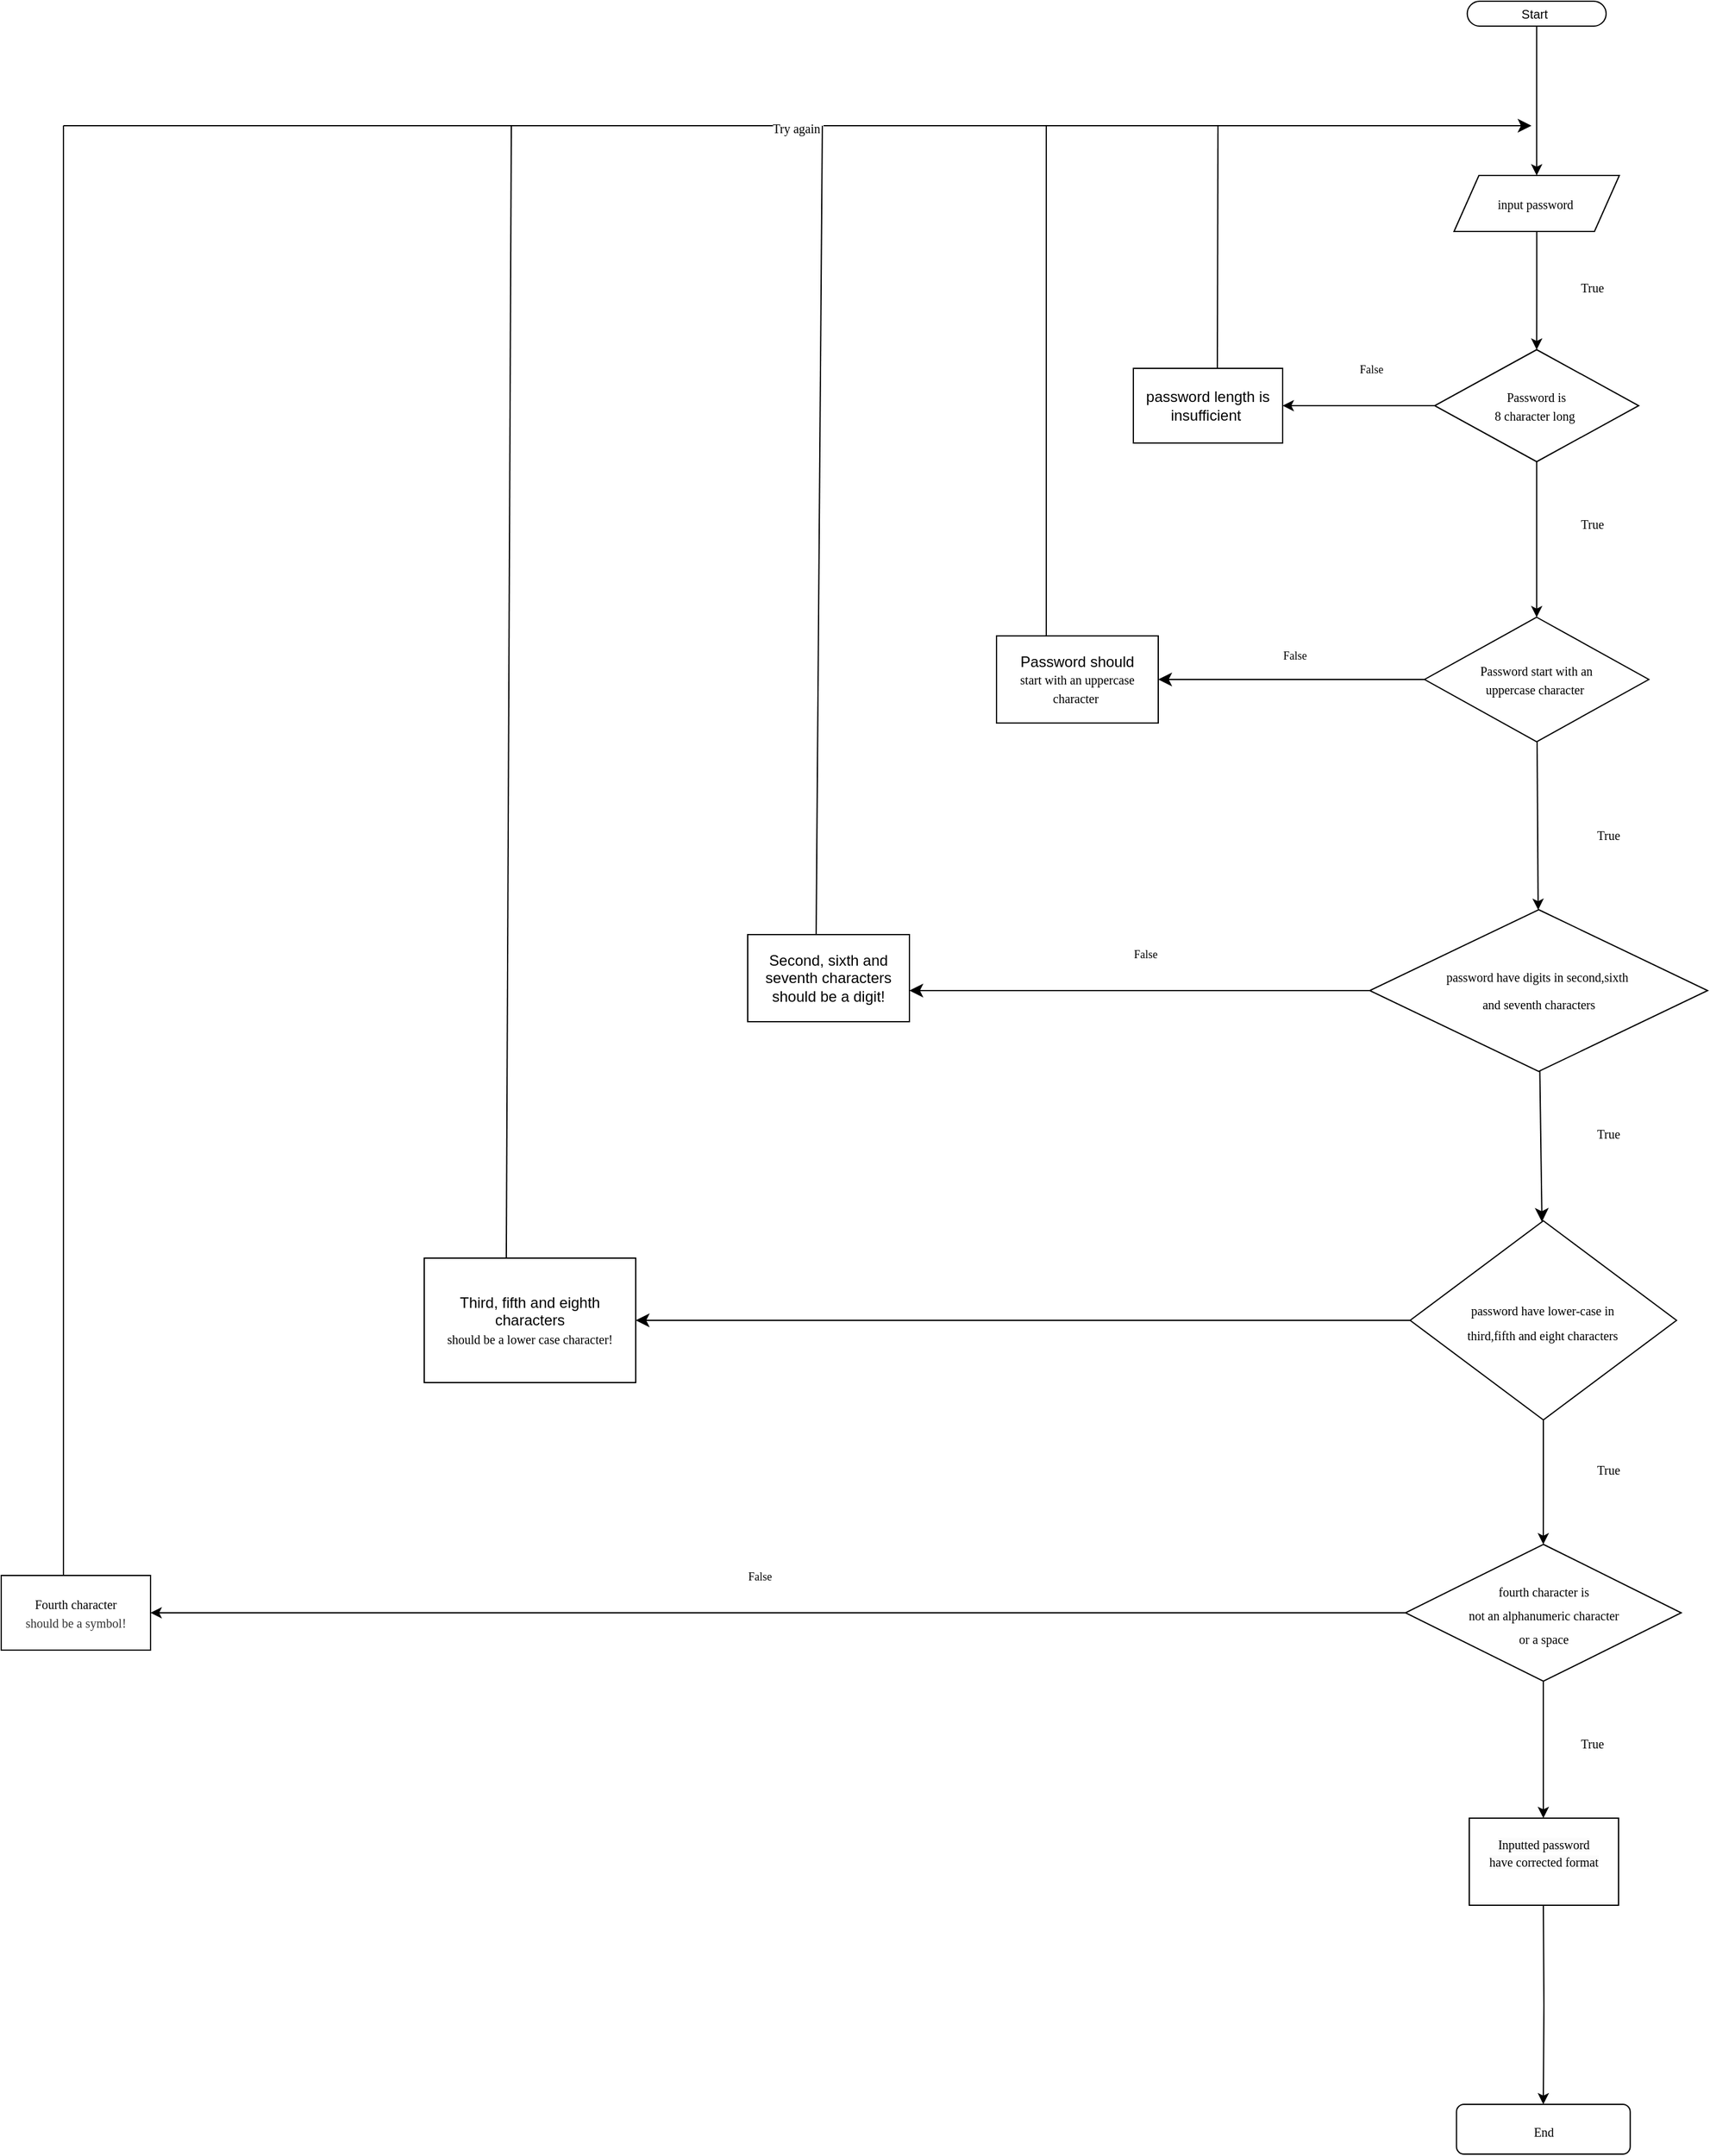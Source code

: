 <mxfile version="22.1.4" type="device">
  <diagram id="C5RBs43oDa-KdzZeNtuy" name="Page-1">
    <mxGraphModel dx="2088" dy="1857" grid="1" gridSize="10" guides="1" tooltips="1" connect="1" arrows="1" fold="1" page="1" pageScale="1" pageWidth="827" pageHeight="1169" math="0" shadow="0">
      <root>
        <mxCell id="WIyWlLk6GJQsqaUBKTNV-0" />
        <mxCell id="WIyWlLk6GJQsqaUBKTNV-1" parent="WIyWlLk6GJQsqaUBKTNV-0" />
        <mxCell id="abMUwN_Zb3a9TSYyO4AE-7" style="edgeStyle=none;rounded=0;orthogonalLoop=1;jettySize=auto;html=1;" parent="WIyWlLk6GJQsqaUBKTNV-1" source="abMUwN_Zb3a9TSYyO4AE-1" target="abMUwN_Zb3a9TSYyO4AE-4" edge="1">
          <mxGeometry relative="1" as="geometry" />
        </mxCell>
        <mxCell id="abMUwN_Zb3a9TSYyO4AE-1" value="&lt;font style=&quot;font-size: 10px;&quot;&gt;Start&amp;nbsp;&lt;/font&gt;" style="rounded=1;whiteSpace=wrap;html=1;arcSize=50;" parent="WIyWlLk6GJQsqaUBKTNV-1" vertex="1">
          <mxGeometry x="368.37" y="-10" width="111.63" height="20" as="geometry" />
        </mxCell>
        <mxCell id="LsEIN3Geg6lh48MCItLw-24" style="edgeStyle=orthogonalEdgeStyle;rounded=0;orthogonalLoop=1;jettySize=auto;html=1;entryX=0.5;entryY=0;entryDx=0;entryDy=0;" parent="WIyWlLk6GJQsqaUBKTNV-1" source="abMUwN_Zb3a9TSYyO4AE-4" target="abMUwN_Zb3a9TSYyO4AE-8" edge="1">
          <mxGeometry relative="1" as="geometry" />
        </mxCell>
        <mxCell id="abMUwN_Zb3a9TSYyO4AE-4" value="&lt;font face=&quot;Verdana&quot; style=&quot;font-size: 10px;&quot;&gt;input password&amp;nbsp;&lt;/font&gt;" style="shape=parallelogram;perimeter=parallelogramPerimeter;whiteSpace=wrap;html=1;fixedSize=1;" parent="WIyWlLk6GJQsqaUBKTNV-1" vertex="1">
          <mxGeometry x="357.75" y="130" width="132.88" height="45" as="geometry" />
        </mxCell>
        <mxCell id="abMUwN_Zb3a9TSYyO4AE-12" value="" style="edgeStyle=none;rounded=0;orthogonalLoop=1;jettySize=auto;html=1;entryX=1;entryY=0.5;entryDx=0;entryDy=0;exitX=0;exitY=0.5;exitDx=0;exitDy=0;" parent="WIyWlLk6GJQsqaUBKTNV-1" source="abMUwN_Zb3a9TSYyO4AE-8" target="4LQaLJ94rjxRlNRH58tf-0" edge="1">
          <mxGeometry relative="1" as="geometry">
            <mxPoint x="225" y="315" as="targetPoint" />
          </mxGeometry>
        </mxCell>
        <mxCell id="abMUwN_Zb3a9TSYyO4AE-14" value="" style="edgeStyle=none;rounded=0;orthogonalLoop=1;jettySize=auto;html=1;" parent="WIyWlLk6GJQsqaUBKTNV-1" source="abMUwN_Zb3a9TSYyO4AE-8" target="abMUwN_Zb3a9TSYyO4AE-13" edge="1">
          <mxGeometry relative="1" as="geometry" />
        </mxCell>
        <mxCell id="abMUwN_Zb3a9TSYyO4AE-8" value="&lt;font face=&quot;Verdana&quot; style=&quot;font-size: 10px;&quot;&gt;Password is&lt;br&gt;8 character long&amp;nbsp;&lt;/font&gt;" style="rhombus;whiteSpace=wrap;html=1;" parent="WIyWlLk6GJQsqaUBKTNV-1" vertex="1">
          <mxGeometry x="342.19" y="270" width="164" height="90" as="geometry" />
        </mxCell>
        <mxCell id="abMUwN_Zb3a9TSYyO4AE-16" value="" style="edgeStyle=none;rounded=0;orthogonalLoop=1;jettySize=auto;html=1;" parent="WIyWlLk6GJQsqaUBKTNV-1" source="abMUwN_Zb3a9TSYyO4AE-13" target="abMUwN_Zb3a9TSYyO4AE-15" edge="1">
          <mxGeometry relative="1" as="geometry" />
        </mxCell>
        <mxCell id="rjQVbrPYFhZNAYdut8-5-28" value="" style="edgeStyle=none;curved=1;rounded=0;orthogonalLoop=1;jettySize=auto;html=1;fontSize=12;startSize=8;endSize=8;" parent="WIyWlLk6GJQsqaUBKTNV-1" source="abMUwN_Zb3a9TSYyO4AE-13" edge="1">
          <mxGeometry relative="1" as="geometry">
            <mxPoint x="120" y="535" as="targetPoint" />
          </mxGeometry>
        </mxCell>
        <mxCell id="abMUwN_Zb3a9TSYyO4AE-13" value="&lt;font face=&quot;Verdana&quot; style=&quot;font-size: 10px;&quot;&gt;Password start with an&lt;br&gt;uppercase character&amp;nbsp;&lt;/font&gt;" style="rhombus;whiteSpace=wrap;html=1;" parent="WIyWlLk6GJQsqaUBKTNV-1" vertex="1">
          <mxGeometry x="334.07" y="485" width="180.25" height="100" as="geometry" />
        </mxCell>
        <mxCell id="rjQVbrPYFhZNAYdut8-5-17" value="" style="edgeStyle=none;curved=1;rounded=0;orthogonalLoop=1;jettySize=auto;html=1;fontSize=12;startSize=8;endSize=8;" parent="WIyWlLk6GJQsqaUBKTNV-1" source="abMUwN_Zb3a9TSYyO4AE-15" edge="1">
          <mxGeometry relative="1" as="geometry">
            <mxPoint x="-80" y="785" as="targetPoint" />
          </mxGeometry>
        </mxCell>
        <mxCell id="rjQVbrPYFhZNAYdut8-5-19" value="" style="edgeStyle=none;curved=1;rounded=0;orthogonalLoop=1;jettySize=auto;html=1;fontSize=12;startSize=8;endSize=8;" parent="WIyWlLk6GJQsqaUBKTNV-1" source="abMUwN_Zb3a9TSYyO4AE-15" target="rjQVbrPYFhZNAYdut8-5-18" edge="1">
          <mxGeometry relative="1" as="geometry" />
        </mxCell>
        <mxCell id="abMUwN_Zb3a9TSYyO4AE-15" value="&lt;p style=&quot;font-size: 10px;&quot; class=&quot;MsoNormal&quot;&gt;&lt;font style=&quot;font-size: 10px;&quot; face=&quot;Verdana&quot;&gt;password have digits in second,sixth&amp;nbsp;&lt;/font&gt;&lt;/p&gt;&lt;p style=&quot;font-size: 10px;&quot; class=&quot;MsoNormal&quot;&gt;&lt;font style=&quot;font-size: 10px;&quot; face=&quot;Verdana&quot;&gt;and&amp;nbsp;&lt;span style=&quot;background-color: initial;&quot;&gt;seventh &lt;/span&gt;&lt;span style=&quot;background-color: initial;&quot;&gt;characters&lt;/span&gt;&lt;/font&gt;&lt;/p&gt;" style="rhombus;whiteSpace=wrap;html=1;" parent="WIyWlLk6GJQsqaUBKTNV-1" vertex="1">
          <mxGeometry x="290" y="720" width="271.59" height="130" as="geometry" />
        </mxCell>
        <mxCell id="rjQVbrPYFhZNAYdut8-5-5" value="" style="endArrow=none;html=1;rounded=0;fontSize=12;startSize=8;endSize=8;curved=1;exitX=0.5;exitY=0;exitDx=0;exitDy=0;" parent="WIyWlLk6GJQsqaUBKTNV-1" edge="1">
          <mxGeometry width="50" height="50" relative="1" as="geometry">
            <mxPoint x="167.5" y="287.5" as="sourcePoint" />
            <mxPoint x="168" y="90" as="targetPoint" />
          </mxGeometry>
        </mxCell>
        <mxCell id="rjQVbrPYFhZNAYdut8-5-7" value="" style="endArrow=classic;html=1;rounded=0;fontSize=12;startSize=8;endSize=8;curved=1;" parent="WIyWlLk6GJQsqaUBKTNV-1" edge="1">
          <mxGeometry relative="1" as="geometry">
            <mxPoint x="-760" y="90" as="sourcePoint" />
            <mxPoint x="420" y="90" as="targetPoint" />
          </mxGeometry>
        </mxCell>
        <mxCell id="rjQVbrPYFhZNAYdut8-5-8" value="&lt;font face=&quot;Verdana&quot; style=&quot;font-size: 10px;&quot;&gt;Try again&amp;nbsp;&lt;/font&gt;" style="edgeLabel;resizable=0;html=1;align=center;verticalAlign=middle;fontSize=16;" parent="rjQVbrPYFhZNAYdut8-5-7" connectable="0" vertex="1">
          <mxGeometry relative="1" as="geometry" />
        </mxCell>
        <mxCell id="rjQVbrPYFhZNAYdut8-5-25" value="" style="edgeStyle=none;curved=1;rounded=0;orthogonalLoop=1;jettySize=auto;html=1;fontSize=12;startSize=8;endSize=8;entryX=1;entryY=0.5;entryDx=0;entryDy=0;" parent="WIyWlLk6GJQsqaUBKTNV-1" source="rjQVbrPYFhZNAYdut8-5-18" target="4LQaLJ94rjxRlNRH58tf-4" edge="1">
          <mxGeometry relative="1" as="geometry">
            <mxPoint x="-297.5" y="1050" as="targetPoint" />
          </mxGeometry>
        </mxCell>
        <mxCell id="LsEIN3Geg6lh48MCItLw-13" value="" style="edgeStyle=orthogonalEdgeStyle;rounded=0;orthogonalLoop=1;jettySize=auto;html=1;" parent="WIyWlLk6GJQsqaUBKTNV-1" source="rjQVbrPYFhZNAYdut8-5-18" target="LsEIN3Geg6lh48MCItLw-12" edge="1">
          <mxGeometry relative="1" as="geometry" />
        </mxCell>
        <mxCell id="rjQVbrPYFhZNAYdut8-5-18" value="&lt;font face=&quot;Verdana&quot; style=&quot;font-size: 10px;&quot;&gt;password have lower-case in &lt;br&gt;third,fifth and eight characters&lt;/font&gt;" style="rhombus;whiteSpace=wrap;html=1;fontSize=16;" parent="WIyWlLk6GJQsqaUBKTNV-1" vertex="1">
          <mxGeometry x="322.49" y="970" width="214.12" height="160" as="geometry" />
        </mxCell>
        <mxCell id="LsEIN3Geg6lh48MCItLw-25" style="edgeStyle=orthogonalEdgeStyle;rounded=0;orthogonalLoop=1;jettySize=auto;html=1;" parent="WIyWlLk6GJQsqaUBKTNV-1" target="rjQVbrPYFhZNAYdut8-5-36" edge="1">
          <mxGeometry relative="1" as="geometry">
            <mxPoint x="429.538" y="1520" as="sourcePoint" />
          </mxGeometry>
        </mxCell>
        <mxCell id="rjQVbrPYFhZNAYdut8-5-23" value="" style="endArrow=none;html=1;rounded=0;fontSize=12;startSize=8;endSize=8;curved=1;entryX=0.5;entryY=0;entryDx=0;entryDy=0;" parent="WIyWlLk6GJQsqaUBKTNV-1" edge="1">
          <mxGeometry width="50" height="50" relative="1" as="geometry">
            <mxPoint x="-150" y="90" as="sourcePoint" />
            <mxPoint x="-155" y="742.5" as="targetPoint" />
          </mxGeometry>
        </mxCell>
        <mxCell id="rjQVbrPYFhZNAYdut8-5-26" value="" style="endArrow=none;html=1;rounded=0;fontSize=12;startSize=8;endSize=8;curved=1;exitX=0.388;exitY=0.01;exitDx=0;exitDy=0;exitPerimeter=0;" parent="WIyWlLk6GJQsqaUBKTNV-1" source="4LQaLJ94rjxRlNRH58tf-4" edge="1">
          <mxGeometry width="50" height="50" relative="1" as="geometry">
            <mxPoint x="-403.75" y="995" as="sourcePoint" />
            <mxPoint x="-400" y="90" as="targetPoint" />
          </mxGeometry>
        </mxCell>
        <mxCell id="rjQVbrPYFhZNAYdut8-5-31" value="&lt;font face=&quot;Verdana&quot; style=&quot;font-size: 10px;&quot;&gt;True&lt;/font&gt;" style="text;html=1;strokeColor=none;fillColor=none;align=center;verticalAlign=middle;whiteSpace=wrap;rounded=0;" parent="WIyWlLk6GJQsqaUBKTNV-1" vertex="1">
          <mxGeometry x="414" y="1360" width="110" height="60" as="geometry" />
        </mxCell>
        <mxCell id="rjQVbrPYFhZNAYdut8-5-36" value="&lt;font face=&quot;Verdana&quot; style=&quot;font-size: 10px;&quot;&gt;End&lt;/font&gt;" style="rounded=1;whiteSpace=wrap;html=1;fontSize=16;" parent="WIyWlLk6GJQsqaUBKTNV-1" vertex="1">
          <mxGeometry x="359.74" y="1680" width="139.62" height="40" as="geometry" />
        </mxCell>
        <mxCell id="LsEIN3Geg6lh48MCItLw-14" style="edgeStyle=orthogonalEdgeStyle;rounded=0;orthogonalLoop=1;jettySize=auto;html=1;entryX=1;entryY=0.5;entryDx=0;entryDy=0;" parent="WIyWlLk6GJQsqaUBKTNV-1" source="LsEIN3Geg6lh48MCItLw-12" edge="1">
          <mxGeometry relative="1" as="geometry">
            <mxPoint x="-690" y="1285" as="targetPoint" />
          </mxGeometry>
        </mxCell>
        <mxCell id="LsEIN3Geg6lh48MCItLw-19" style="edgeStyle=orthogonalEdgeStyle;rounded=0;orthogonalLoop=1;jettySize=auto;html=1;entryX=0.5;entryY=0;entryDx=0;entryDy=0;" parent="WIyWlLk6GJQsqaUBKTNV-1" source="LsEIN3Geg6lh48MCItLw-12" edge="1">
          <mxGeometry relative="1" as="geometry">
            <mxPoint x="429.545" y="1450" as="targetPoint" />
          </mxGeometry>
        </mxCell>
        <mxCell id="LsEIN3Geg6lh48MCItLw-12" value="&lt;font face=&quot;Verdana&quot; style=&quot;font-size: 10px;&quot;&gt;fourth character is &lt;br&gt;not an alphanumeric character &lt;br&gt;or a space&lt;/font&gt;" style="rhombus;whiteSpace=wrap;html=1;fontSize=16;" parent="WIyWlLk6GJQsqaUBKTNV-1" vertex="1">
          <mxGeometry x="318.74" y="1230" width="221.62" height="110" as="geometry" />
        </mxCell>
        <mxCell id="LsEIN3Geg6lh48MCItLw-28" value="" style="endArrow=none;html=1;rounded=0;exitX=0.5;exitY=0;exitDx=0;exitDy=0;" parent="WIyWlLk6GJQsqaUBKTNV-1" edge="1">
          <mxGeometry width="50" height="50" relative="1" as="geometry">
            <mxPoint x="30" y="500" as="sourcePoint" />
            <mxPoint x="30" y="90" as="targetPoint" />
          </mxGeometry>
        </mxCell>
        <mxCell id="LsEIN3Geg6lh48MCItLw-33" value="" style="endArrow=none;html=1;rounded=0;exitX=0.5;exitY=0;exitDx=0;exitDy=0;" parent="WIyWlLk6GJQsqaUBKTNV-1" edge="1">
          <mxGeometry width="50" height="50" relative="1" as="geometry">
            <mxPoint x="-760" y="1255" as="sourcePoint" />
            <mxPoint x="-760" y="90" as="targetPoint" />
          </mxGeometry>
        </mxCell>
        <mxCell id="LsEIN3Geg6lh48MCItLw-38" value="&lt;font face=&quot;Verdana&quot; style=&quot;font-size: 9px;&quot;&gt;False&lt;/font&gt;" style="text;html=1;strokeColor=none;fillColor=none;align=center;verticalAlign=middle;whiteSpace=wrap;rounded=0;" parent="WIyWlLk6GJQsqaUBKTNV-1" vertex="1">
          <mxGeometry x="170" y="490" width="120" height="50" as="geometry" />
        </mxCell>
        <mxCell id="LsEIN3Geg6lh48MCItLw-40" value="&lt;font face=&quot;Verdana&quot; style=&quot;font-size: 9px;&quot;&gt;False&lt;/font&gt;" style="text;html=1;strokeColor=none;fillColor=none;align=center;verticalAlign=middle;whiteSpace=wrap;rounded=0;" parent="WIyWlLk6GJQsqaUBKTNV-1" vertex="1">
          <mxGeometry x="230" y="260" width="122.92" height="50" as="geometry" />
        </mxCell>
        <mxCell id="LsEIN3Geg6lh48MCItLw-41" value="&lt;font face=&quot;Verdana&quot; style=&quot;font-size: 9px;&quot;&gt;False&lt;/font&gt;" style="text;html=1;strokeColor=none;fillColor=none;align=center;verticalAlign=middle;whiteSpace=wrap;rounded=0;" parent="WIyWlLk6GJQsqaUBKTNV-1" vertex="1">
          <mxGeometry x="50" y="730" width="120" height="50" as="geometry" />
        </mxCell>
        <mxCell id="LsEIN3Geg6lh48MCItLw-42" value="&lt;font face=&quot;Verdana&quot; style=&quot;font-size: 9px;&quot;&gt;False&lt;/font&gt;" style="text;html=1;strokeColor=none;fillColor=none;align=center;verticalAlign=middle;whiteSpace=wrap;rounded=0;" parent="WIyWlLk6GJQsqaUBKTNV-1" vertex="1">
          <mxGeometry x="-260" y="1230" width="120" height="50" as="geometry" />
        </mxCell>
        <mxCell id="LsEIN3Geg6lh48MCItLw-43" value="&lt;font face=&quot;Verdana&quot; style=&quot;font-size: 10px;&quot;&gt;True&lt;/font&gt;" style="text;html=1;strokeColor=none;fillColor=none;align=center;verticalAlign=middle;whiteSpace=wrap;rounded=0;" parent="WIyWlLk6GJQsqaUBKTNV-1" vertex="1">
          <mxGeometry x="426.61" y="1140" width="110" height="60" as="geometry" />
        </mxCell>
        <mxCell id="LsEIN3Geg6lh48MCItLw-44" value="&lt;font face=&quot;Verdana&quot; style=&quot;font-size: 10px;&quot;&gt;True&lt;/font&gt;" style="text;html=1;strokeColor=none;fillColor=none;align=center;verticalAlign=middle;whiteSpace=wrap;rounded=0;" parent="WIyWlLk6GJQsqaUBKTNV-1" vertex="1">
          <mxGeometry x="426.61" y="870" width="110" height="60" as="geometry" />
        </mxCell>
        <mxCell id="LsEIN3Geg6lh48MCItLw-45" value="&lt;font face=&quot;Verdana&quot; style=&quot;font-size: 10px;&quot;&gt;True&lt;/font&gt;" style="text;html=1;strokeColor=none;fillColor=none;align=center;verticalAlign=middle;whiteSpace=wrap;rounded=0;" parent="WIyWlLk6GJQsqaUBKTNV-1" vertex="1">
          <mxGeometry x="426.61" y="630" width="110" height="60" as="geometry" />
        </mxCell>
        <mxCell id="LsEIN3Geg6lh48MCItLw-46" value="&lt;font face=&quot;Verdana&quot; style=&quot;font-size: 10px;&quot;&gt;True&lt;/font&gt;" style="text;html=1;strokeColor=none;fillColor=none;align=center;verticalAlign=middle;whiteSpace=wrap;rounded=0;" parent="WIyWlLk6GJQsqaUBKTNV-1" vertex="1">
          <mxGeometry x="414" y="380" width="110" height="60" as="geometry" />
        </mxCell>
        <mxCell id="LsEIN3Geg6lh48MCItLw-47" value="&lt;font face=&quot;Verdana&quot; style=&quot;font-size: 10px;&quot;&gt;True&lt;/font&gt;" style="text;html=1;strokeColor=none;fillColor=none;align=center;verticalAlign=middle;whiteSpace=wrap;rounded=0;" parent="WIyWlLk6GJQsqaUBKTNV-1" vertex="1">
          <mxGeometry x="414" y="190" width="110" height="60" as="geometry" />
        </mxCell>
        <mxCell id="4LQaLJ94rjxRlNRH58tf-0" value="password length is insufficient&amp;nbsp;" style="rounded=0;whiteSpace=wrap;html=1;" vertex="1" parent="WIyWlLk6GJQsqaUBKTNV-1">
          <mxGeometry x="100" y="285" width="120" height="60" as="geometry" />
        </mxCell>
        <mxCell id="4LQaLJ94rjxRlNRH58tf-1" value="Password should&lt;br style=&quot;border-color: var(--border-color); font-family: Verdana; font-size: 10px;&quot;&gt;&lt;span style=&quot;font-family: Verdana; font-size: 10px;&quot;&gt;start with an uppercase character&amp;nbsp;&lt;/span&gt;" style="rounded=0;whiteSpace=wrap;html=1;" vertex="1" parent="WIyWlLk6GJQsqaUBKTNV-1">
          <mxGeometry x="-10" y="500" width="130" height="70" as="geometry" />
        </mxCell>
        <mxCell id="4LQaLJ94rjxRlNRH58tf-3" value="Second, sixth and seventh characters should be a digit!" style="rounded=0;whiteSpace=wrap;html=1;" vertex="1" parent="WIyWlLk6GJQsqaUBKTNV-1">
          <mxGeometry x="-210" y="740" width="130" height="70" as="geometry" />
        </mxCell>
        <mxCell id="4LQaLJ94rjxRlNRH58tf-4" value="Third, fifth and eighth characters&lt;br style=&quot;border-color: var(--border-color); font-family: Verdana; font-size: 10px;&quot;&gt;&lt;span style=&quot;font-family: Verdana; font-size: 10px;&quot;&gt;should be a lower case character!&lt;/span&gt;" style="rounded=0;whiteSpace=wrap;html=1;" vertex="1" parent="WIyWlLk6GJQsqaUBKTNV-1">
          <mxGeometry x="-470" y="1000" width="170" height="100" as="geometry" />
        </mxCell>
        <mxCell id="4LQaLJ94rjxRlNRH58tf-5" value="&lt;font style=&quot;font-size: 10px;&quot; face=&quot;Verdana&quot;&gt;Fourth character&lt;br style=&quot;border-color: var(--border-color); color: rgb(51, 51, 51);&quot;&gt;&lt;span style=&quot;color: rgb(51, 51, 51);&quot;&gt;should be a symbol!&lt;/span&gt;&lt;/font&gt;" style="rounded=0;whiteSpace=wrap;html=1;" vertex="1" parent="WIyWlLk6GJQsqaUBKTNV-1">
          <mxGeometry x="-810" y="1255" width="120" height="60" as="geometry" />
        </mxCell>
        <mxCell id="4LQaLJ94rjxRlNRH58tf-6" value="&#xa;&lt;span style=&quot;border-color: var(--border-color); color: rgb(0, 0, 0); font-family: Verdana; font-size: 10px; font-style: normal; font-variant-ligatures: normal; font-variant-caps: normal; font-weight: 400; letter-spacing: normal; orphans: 2; text-align: center; text-indent: 0px; text-transform: none; widows: 2; word-spacing: 0px; -webkit-text-stroke-width: 0px; background-color: rgb(251, 251, 251); text-decoration-thickness: initial; text-decoration-style: initial; text-decoration-color: initial;&quot;&gt;Inputted&amp;nbsp;password&lt;/span&gt;&lt;br style=&quot;border-color: var(--border-color); color: rgb(0, 0, 0); font-family: Verdana; font-size: 10px; font-style: normal; font-variant-ligatures: normal; font-variant-caps: normal; font-weight: 400; letter-spacing: normal; orphans: 2; text-align: center; text-indent: 0px; text-transform: none; widows: 2; word-spacing: 0px; -webkit-text-stroke-width: 0px; background-color: rgb(251, 251, 251); text-decoration-thickness: initial; text-decoration-style: initial; text-decoration-color: initial;&quot;&gt;&lt;span style=&quot;border-color: var(--border-color); color: rgb(0, 0, 0); font-family: Verdana; font-size: 10px; font-style: normal; font-variant-ligatures: normal; font-variant-caps: normal; font-weight: 400; letter-spacing: normal; orphans: 2; text-align: center; text-indent: 0px; text-transform: none; widows: 2; word-spacing: 0px; -webkit-text-stroke-width: 0px; background-color: rgb(251, 251, 251); text-decoration-thickness: initial; text-decoration-style: initial; text-decoration-color: initial;&quot;&gt;have corrected format&lt;/span&gt;&#xa;&#xa;" style="rounded=0;whiteSpace=wrap;html=1;" vertex="1" parent="WIyWlLk6GJQsqaUBKTNV-1">
          <mxGeometry x="370" y="1450" width="120" height="70" as="geometry" />
        </mxCell>
      </root>
    </mxGraphModel>
  </diagram>
</mxfile>
